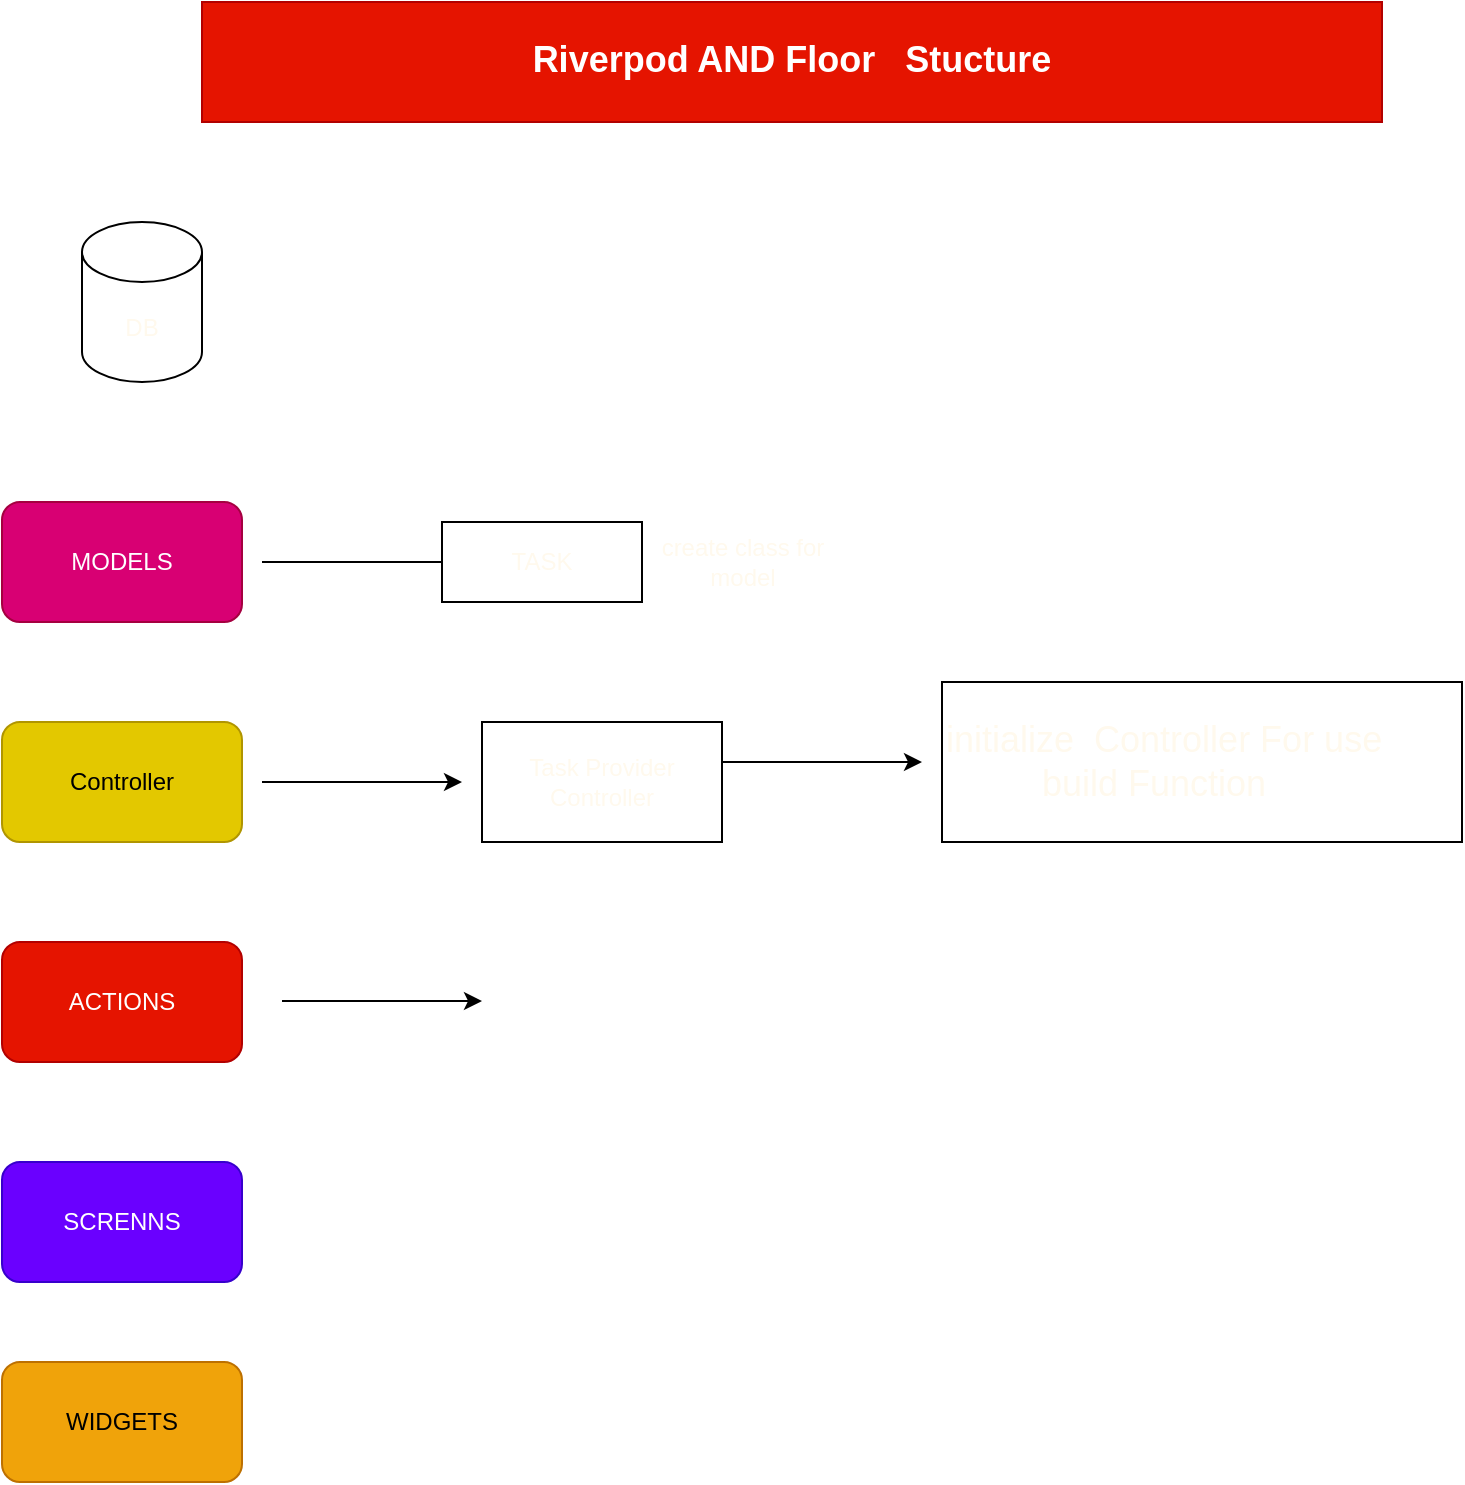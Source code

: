 <mxfile>
    <diagram id="pxqD8ftWTvX-roTgs0lH" name="Page-1">
        <mxGraphModel dx="1354" dy="978" grid="1" gridSize="10" guides="1" tooltips="1" connect="1" arrows="1" fold="1" page="1" pageScale="1" pageWidth="850" pageHeight="1100" math="0" shadow="0">
            <root>
                <mxCell id="0"/>
                <mxCell id="1" parent="0"/>
                <mxCell id="5" value="MODELS" style="rounded=1;whiteSpace=wrap;html=1;fillColor=#d80073;fontColor=#ffffff;strokeColor=#A50040;" vertex="1" parent="1">
                    <mxGeometry x="80" y="290" width="120" height="60" as="geometry"/>
                </mxCell>
                <mxCell id="8" value="DB" style="shape=cylinder3;whiteSpace=wrap;html=1;boundedLbl=1;backgroundOutline=1;size=15;fontColor=#FFF9ED;" vertex="1" parent="1">
                    <mxGeometry x="120" y="150" width="60" height="80" as="geometry"/>
                </mxCell>
                <mxCell id="9" value="ACTIONS" style="rounded=1;whiteSpace=wrap;html=1;fontColor=#ffffff;fillColor=#e51400;strokeColor=#B20000;" vertex="1" parent="1">
                    <mxGeometry x="80" y="510" width="120" height="60" as="geometry"/>
                </mxCell>
                <mxCell id="10" value="SCRENNS" style="rounded=1;whiteSpace=wrap;html=1;fillColor=#6a00ff;strokeColor=#3700CC;fontColor=#ffffff;" vertex="1" parent="1">
                    <mxGeometry x="80" y="620" width="120" height="60" as="geometry"/>
                </mxCell>
                <mxCell id="11" value="Controller" style="rounded=1;whiteSpace=wrap;html=1;fontColor=#000000;fillColor=#e3c800;strokeColor=#B09500;" vertex="1" parent="1">
                    <mxGeometry x="80" y="400" width="120" height="60" as="geometry"/>
                </mxCell>
                <mxCell id="12" value="WIDGETS" style="rounded=1;whiteSpace=wrap;html=1;fontColor=#000000;fillColor=#f0a30a;strokeColor=#BD7000;" vertex="1" parent="1">
                    <mxGeometry x="80" y="720" width="120" height="60" as="geometry"/>
                </mxCell>
                <mxCell id="15" value="" style="edgeStyle=none;orthogonalLoop=1;jettySize=auto;html=1;fontColor=#FFF9ED;" edge="1" parent="1">
                    <mxGeometry width="100" relative="1" as="geometry">
                        <mxPoint x="210" y="320" as="sourcePoint"/>
                        <mxPoint x="310" y="320" as="targetPoint"/>
                        <Array as="points"/>
                    </mxGeometry>
                </mxCell>
                <mxCell id="17" value="TASK" style="whiteSpace=wrap;html=1;fontColor=#FFF9ED;" vertex="1" parent="1">
                    <mxGeometry x="300" y="300" width="100" height="40" as="geometry"/>
                </mxCell>
                <mxCell id="18" value="create class for &lt;br&gt;model" style="text;html=1;align=center;verticalAlign=middle;resizable=0;points=[];autosize=1;strokeColor=none;fillColor=none;fontColor=#FFF9ED;" vertex="1" parent="1">
                    <mxGeometry x="400" y="300" width="100" height="40" as="geometry"/>
                </mxCell>
                <mxCell id="20" value="" style="edgeStyle=none;orthogonalLoop=1;jettySize=auto;html=1;fontColor=#FFF9ED;" edge="1" parent="1">
                    <mxGeometry width="100" relative="1" as="geometry">
                        <mxPoint x="210" y="430" as="sourcePoint"/>
                        <mxPoint x="310" y="430" as="targetPoint"/>
                        <Array as="points"/>
                    </mxGeometry>
                </mxCell>
                <mxCell id="21" value="Task Provider Controller&lt;br&gt;" style="whiteSpace=wrap;html=1;fontColor=#FFF9ED;" vertex="1" parent="1">
                    <mxGeometry x="320" y="400" width="120" height="60" as="geometry"/>
                </mxCell>
                <mxCell id="22" value="" style="edgeStyle=none;orthogonalLoop=1;jettySize=auto;html=1;fontColor=#FFF9ED;" edge="1" parent="1">
                    <mxGeometry width="100" relative="1" as="geometry">
                        <mxPoint x="220" y="539.5" as="sourcePoint"/>
                        <mxPoint x="320" y="539.5" as="targetPoint"/>
                        <Array as="points"/>
                    </mxGeometry>
                </mxCell>
                <mxCell id="23" value="" style="edgeStyle=none;orthogonalLoop=1;jettySize=auto;html=1;fontColor=#FFF9ED;" edge="1" parent="1">
                    <mxGeometry width="100" relative="1" as="geometry">
                        <mxPoint x="440" y="420" as="sourcePoint"/>
                        <mxPoint x="540" y="420" as="targetPoint"/>
                        <Array as="points"/>
                    </mxGeometry>
                </mxCell>
                <mxCell id="24" value="&lt;p style=&quot;line-height: 280%;&quot;&gt;&lt;b&gt;&lt;font style=&quot;font-size: 18px;&quot;&gt;Riverpod AND Floor&amp;nbsp; &amp;nbsp;Stucture&lt;/font&gt;&lt;/b&gt;&lt;/p&gt;" style="rounded=0;whiteSpace=wrap;html=1;fontColor=#ffffff;fillColor=#e51400;strokeColor=#B20000;" vertex="1" parent="1">
                    <mxGeometry x="180" y="40" width="590" height="60" as="geometry"/>
                </mxCell>
                <mxCell id="25" value="&lt;div style=&quot;text-align: center;&quot;&gt;&lt;span style=&quot;background-color: initial;&quot;&gt;initialize&amp;nbsp; Controller For use&lt;/span&gt;&lt;/div&gt;&lt;div style=&quot;text-align: center;&quot;&gt;&lt;span style=&quot;background-color: initial;&quot;&gt;&amp;nbsp;build Function&amp;nbsp; &amp;nbsp;&lt;/span&gt;&lt;/div&gt;" style="whiteSpace=wrap;html=1;fontSize=18;fontColor=#FFF9ED;align=left;" vertex="1" parent="1">
                    <mxGeometry x="550" y="380" width="260" height="80" as="geometry"/>
                </mxCell>
            </root>
        </mxGraphModel>
    </diagram>
</mxfile>